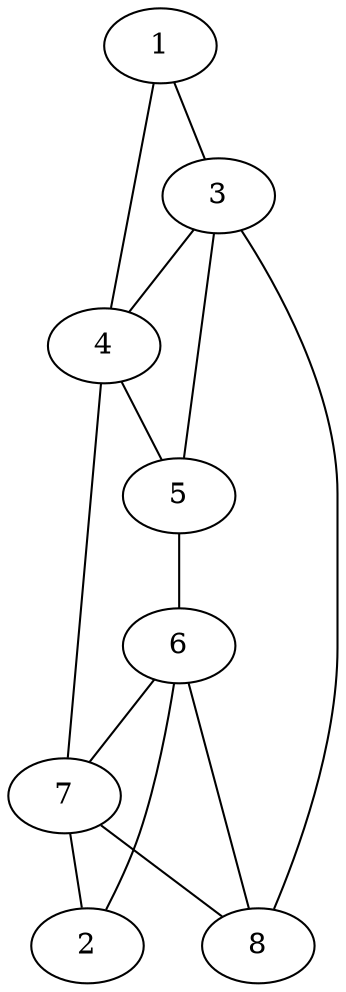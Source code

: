graph G {
1 -- 3
1 -- 4
3 -- 4
3 -- 5
3 -- 8
4 -- 5
4 -- 7
5 -- 6
6 -- 8
6 -- 7
6 -- 2
7 -- 2
7 -- 8
}